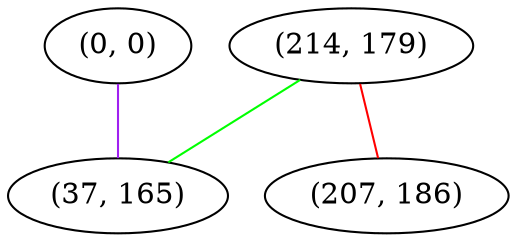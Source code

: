 graph "" {
"(214, 179)";
"(0, 0)";
"(37, 165)";
"(207, 186)";
"(214, 179)" -- "(37, 165)"  [color=green, key=0, weight=2];
"(214, 179)" -- "(207, 186)"  [color=red, key=0, weight=1];
"(0, 0)" -- "(37, 165)"  [color=purple, key=0, weight=4];
}
